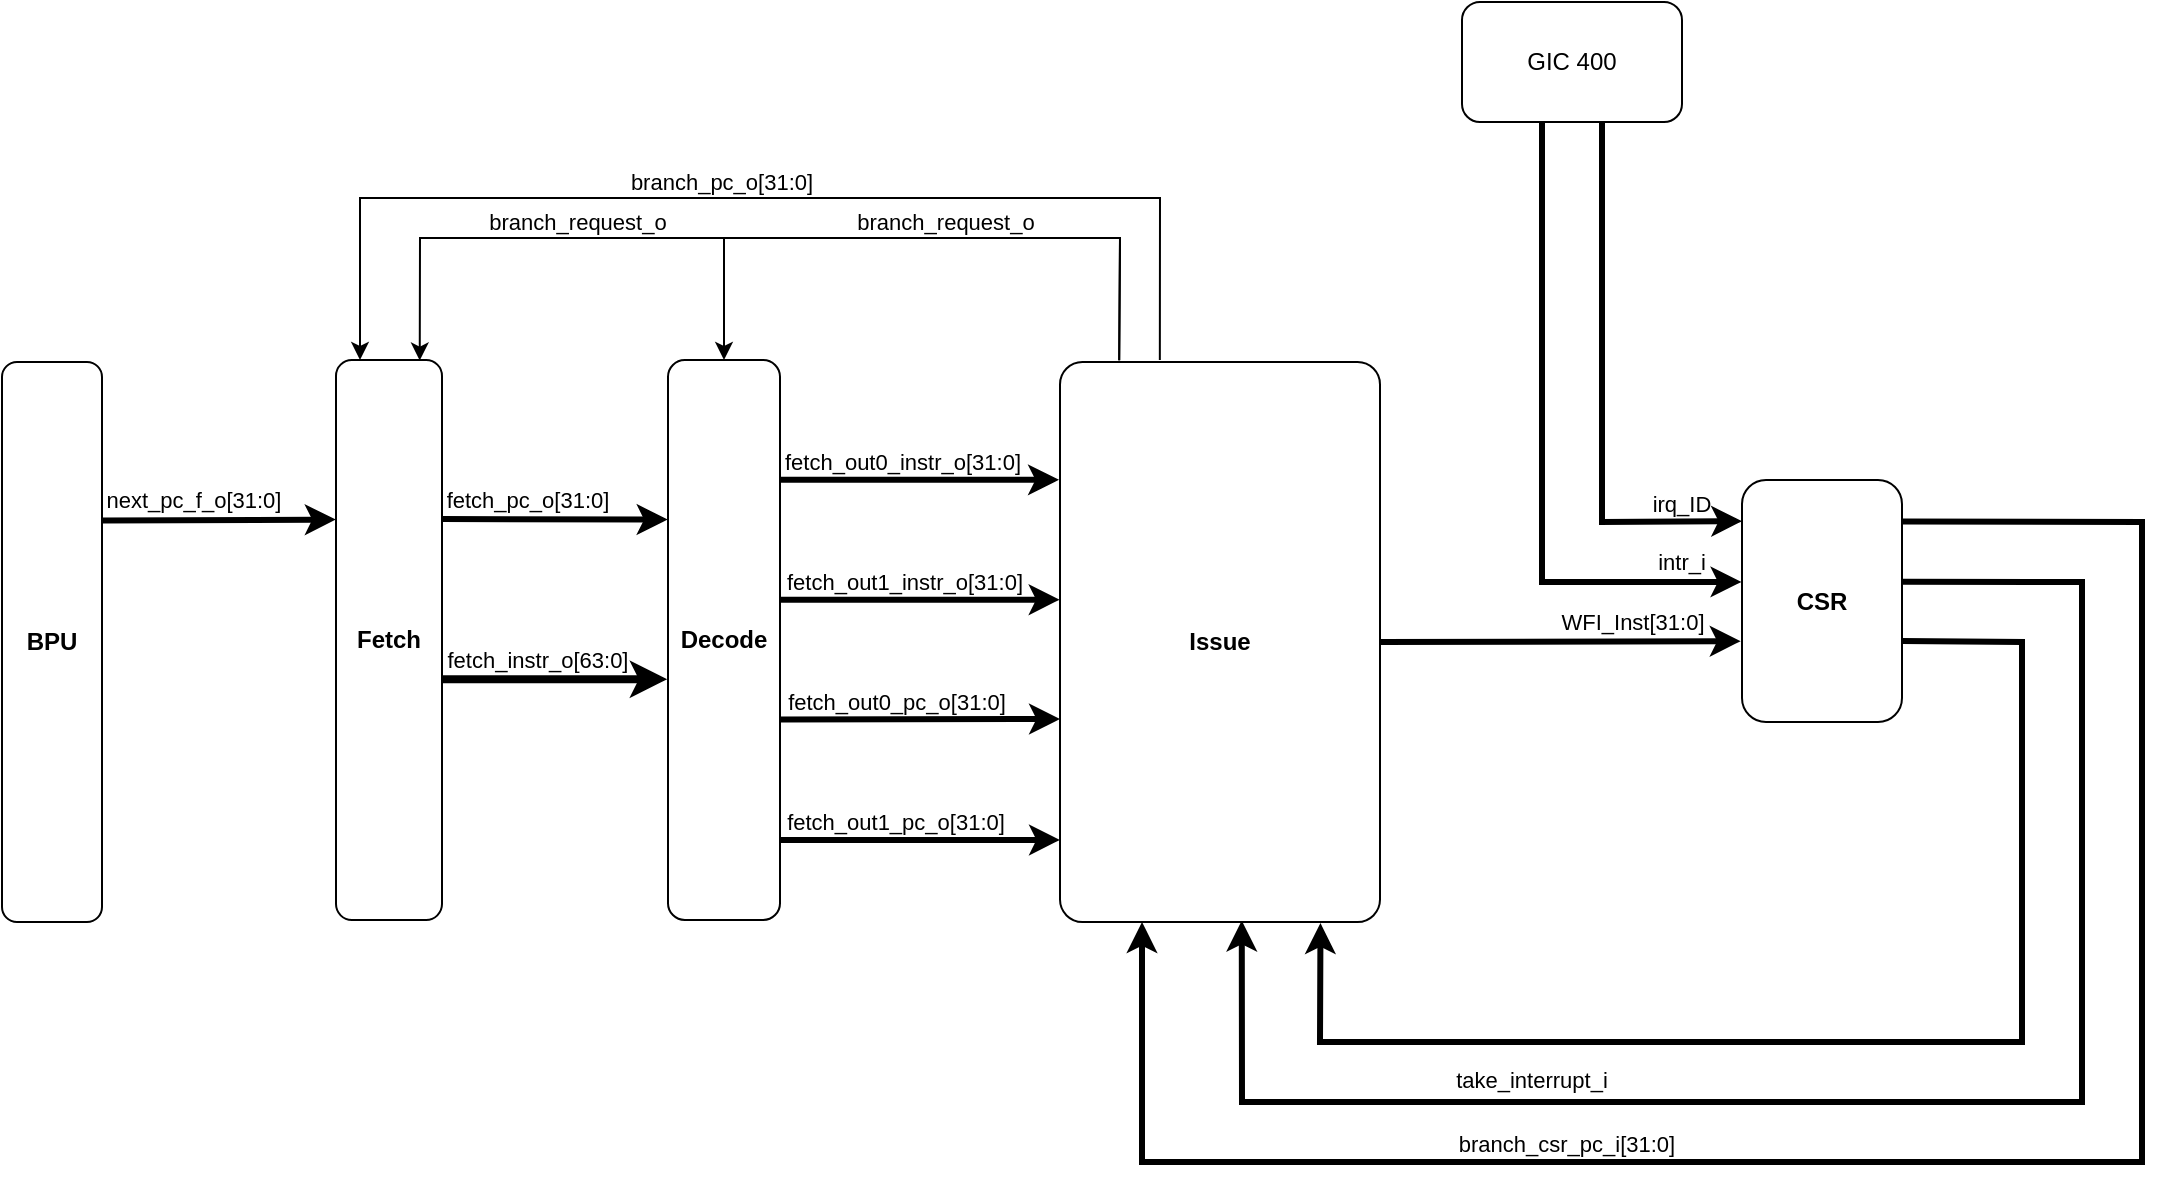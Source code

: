 <mxfile version="21.5.0" type="device">
  <diagram name="第 1 页" id="nYgWChBJ_kAycXz4Y21b">
    <mxGraphModel dx="1728" dy="1004" grid="1" gridSize="10" guides="1" tooltips="1" connect="1" arrows="1" fold="1" page="1" pageScale="1" pageWidth="1169" pageHeight="827" math="0" shadow="0">
      <root>
        <mxCell id="0" />
        <mxCell id="1" parent="0" />
        <mxCell id="L05l1fjD8tcKebmYh1gJ-54" value="&lt;b&gt;BPU&lt;/b&gt;" style="rounded=1;whiteSpace=wrap;html=1;" vertex="1" parent="1">
          <mxGeometry x="10" y="240" width="50" height="280" as="geometry" />
        </mxCell>
        <mxCell id="L05l1fjD8tcKebmYh1gJ-55" value="&lt;b&gt;Fetch&lt;/b&gt;" style="rounded=1;whiteSpace=wrap;html=1;" vertex="1" parent="1">
          <mxGeometry x="177" y="239" width="53" height="280" as="geometry" />
        </mxCell>
        <mxCell id="L05l1fjD8tcKebmYh1gJ-56" value="&lt;b&gt;Decode&lt;/b&gt;" style="rounded=1;whiteSpace=wrap;html=1;" vertex="1" parent="1">
          <mxGeometry x="343" y="239" width="56" height="280" as="geometry" />
        </mxCell>
        <mxCell id="L05l1fjD8tcKebmYh1gJ-63" value="" style="endArrow=classic;html=1;rounded=0;exitX=1.005;exitY=0.283;exitDx=0;exitDy=0;exitPerimeter=0;entryX=-0.002;entryY=0.285;entryDx=0;entryDy=0;entryPerimeter=0;strokeWidth=3;endFill=1;" edge="1" parent="1" source="L05l1fjD8tcKebmYh1gJ-54" target="L05l1fjD8tcKebmYh1gJ-55">
          <mxGeometry width="50" height="50" relative="1" as="geometry">
            <mxPoint x="99" y="299" as="sourcePoint" />
            <mxPoint x="149" y="249" as="targetPoint" />
          </mxGeometry>
        </mxCell>
        <mxCell id="L05l1fjD8tcKebmYh1gJ-64" value="&lt;font style=&quot;font-size: 11px;&quot;&gt;next_pc_f_o[31:0]&lt;/font&gt;" style="text;strokeColor=none;align=center;fillColor=none;html=1;verticalAlign=middle;whiteSpace=wrap;rounded=0;" vertex="1" parent="1">
          <mxGeometry x="56" y="299.31" width="100" height="20" as="geometry" />
        </mxCell>
        <mxCell id="L05l1fjD8tcKebmYh1gJ-65" value="" style="endArrow=classic;html=1;rounded=0;entryX=-0.003;entryY=0.285;entryDx=0;entryDy=0;entryPerimeter=0;strokeWidth=3;exitX=0.997;exitY=0.284;exitDx=0;exitDy=0;exitPerimeter=0;" edge="1" parent="1" source="L05l1fjD8tcKebmYh1gJ-55" target="L05l1fjD8tcKebmYh1gJ-56">
          <mxGeometry width="50" height="50" relative="1" as="geometry">
            <mxPoint x="259" y="319" as="sourcePoint" />
            <mxPoint x="419" y="318" as="targetPoint" />
          </mxGeometry>
        </mxCell>
        <mxCell id="L05l1fjD8tcKebmYh1gJ-66" value="&lt;font style=&quot;font-size: 11px;&quot;&gt;fetch_pc_o[31:0]&lt;/font&gt;" style="text;strokeColor=none;align=center;fillColor=none;html=1;verticalAlign=middle;whiteSpace=wrap;rounded=0;" vertex="1" parent="1">
          <mxGeometry x="223" y="299" width="100" height="20" as="geometry" />
        </mxCell>
        <mxCell id="L05l1fjD8tcKebmYh1gJ-67" value="" style="endArrow=classic;html=1;rounded=0;exitX=1;exitY=0.57;exitDx=0;exitDy=0;exitPerimeter=0;entryX=-0.007;entryY=0.57;entryDx=0;entryDy=0;entryPerimeter=0;strokeWidth=4;" edge="1" parent="1" source="L05l1fjD8tcKebmYh1gJ-55" target="L05l1fjD8tcKebmYh1gJ-56">
          <mxGeometry width="50" height="50" relative="1" as="geometry">
            <mxPoint x="299" y="398.13" as="sourcePoint" />
            <mxPoint x="419" y="398.13" as="targetPoint" />
          </mxGeometry>
        </mxCell>
        <mxCell id="L05l1fjD8tcKebmYh1gJ-68" value="&lt;font style=&quot;font-size: 11px;&quot;&gt;fetch_instr_o[63:0]&lt;/font&gt;" style="text;strokeColor=none;align=center;fillColor=none;html=1;verticalAlign=middle;whiteSpace=wrap;rounded=0;" vertex="1" parent="1">
          <mxGeometry x="228" y="378.5" width="100" height="20" as="geometry" />
        </mxCell>
        <mxCell id="L05l1fjD8tcKebmYh1gJ-69" value="" style="endArrow=classic;html=1;rounded=0;exitX=0.999;exitY=0.214;exitDx=0;exitDy=0;exitPerimeter=0;entryX=-0.003;entryY=0.214;entryDx=0;entryDy=0;entryPerimeter=0;strokeWidth=3;" edge="1" parent="1" source="L05l1fjD8tcKebmYh1gJ-56">
          <mxGeometry width="50" height="50" relative="1" as="geometry">
            <mxPoint x="448.62" y="298.2" as="sourcePoint" />
            <mxPoint x="538.52" y="298.92" as="targetPoint" />
          </mxGeometry>
        </mxCell>
        <mxCell id="L05l1fjD8tcKebmYh1gJ-70" value="&lt;font style=&quot;font-size: 11px;&quot;&gt;fetch_out0_instr_o[31:0]&lt;/font&gt;" style="text;strokeColor=none;align=center;fillColor=none;html=1;verticalAlign=middle;whiteSpace=wrap;rounded=0;" vertex="1" parent="1">
          <mxGeometry x="393" y="280" width="135" height="20" as="geometry" />
        </mxCell>
        <mxCell id="L05l1fjD8tcKebmYh1gJ-71" value="" style="endArrow=classic;html=1;rounded=0;exitX=1;exitY=0.428;exitDx=0;exitDy=0;exitPerimeter=0;entryX=-0.001;entryY=0.428;entryDx=0;entryDy=0;entryPerimeter=0;strokeWidth=3;" edge="1" parent="1" source="L05l1fjD8tcKebmYh1gJ-56">
          <mxGeometry width="50" height="50" relative="1" as="geometry">
            <mxPoint x="449" y="357.84" as="sourcePoint" />
            <mxPoint x="538.84" y="358.84" as="targetPoint" />
          </mxGeometry>
        </mxCell>
        <mxCell id="L05l1fjD8tcKebmYh1gJ-72" value="&lt;font style=&quot;font-size: 11px;&quot;&gt;fetch_out1_instr_o[31:0]&lt;/font&gt;" style="text;strokeColor=none;align=center;fillColor=none;html=1;verticalAlign=middle;whiteSpace=wrap;rounded=0;" vertex="1" parent="1">
          <mxGeometry x="391" y="340" width="141" height="20" as="geometry" />
        </mxCell>
        <mxCell id="L05l1fjD8tcKebmYh1gJ-73" value="" style="endArrow=classic;html=1;rounded=0;exitX=0.997;exitY=0.642;exitDx=0;exitDy=0;exitPerimeter=0;entryX=0;entryY=0.641;entryDx=0;entryDy=0;entryPerimeter=0;strokeWidth=3;" edge="1" parent="1" source="L05l1fjD8tcKebmYh1gJ-56">
          <mxGeometry width="50" height="50" relative="1" as="geometry">
            <mxPoint x="449.076" y="418.6" as="sourcePoint" />
            <mxPoint x="539" y="418.48" as="targetPoint" />
          </mxGeometry>
        </mxCell>
        <mxCell id="L05l1fjD8tcKebmYh1gJ-74" value="&lt;font style=&quot;font-size: 11px;&quot;&gt;fetch_out0_pc_o[31:0]&lt;/font&gt;" style="text;strokeColor=none;align=center;fillColor=none;html=1;verticalAlign=middle;whiteSpace=wrap;rounded=0;" vertex="1" parent="1">
          <mxGeometry x="388" y="400" width="139" height="20" as="geometry" />
        </mxCell>
        <mxCell id="L05l1fjD8tcKebmYh1gJ-75" value="" style="endArrow=classic;html=1;rounded=0;exitX=0.999;exitY=0.857;exitDx=0;exitDy=0;exitPerimeter=0;entryX=0;entryY=0.857;entryDx=0;entryDy=0;entryPerimeter=0;strokeWidth=3;" edge="1" parent="1" source="L05l1fjD8tcKebmYh1gJ-56">
          <mxGeometry width="50" height="50" relative="1" as="geometry">
            <mxPoint x="448.924" y="478.52" as="sourcePoint" />
            <mxPoint x="539" y="478.96" as="targetPoint" />
          </mxGeometry>
        </mxCell>
        <mxCell id="L05l1fjD8tcKebmYh1gJ-76" value="&lt;font style=&quot;font-size: 11px;&quot;&gt;fetch_out1_pc_o[31:0]&lt;/font&gt;" style="text;strokeColor=none;align=center;fillColor=none;html=1;verticalAlign=middle;whiteSpace=wrap;rounded=0;" vertex="1" parent="1">
          <mxGeometry x="392" y="460" width="130" height="20" as="geometry" />
        </mxCell>
        <mxCell id="L05l1fjD8tcKebmYh1gJ-77" value="&lt;b&gt;Bypass&lt;br&gt;Network&lt;br&gt;&lt;/b&gt;" style="rounded=1;whiteSpace=wrap;html=1;" vertex="1" parent="1">
          <mxGeometry x="549" y="250.31" width="140" height="45.38" as="geometry" />
        </mxCell>
        <mxCell id="L05l1fjD8tcKebmYh1gJ-100" value="" style="endArrow=classic;html=1;rounded=0;entryX=0.5;entryY=0;entryDx=0;entryDy=0;exitX=0.185;exitY=0;exitDx=0;exitDy=0;exitPerimeter=0;" edge="1" parent="1" target="L05l1fjD8tcKebmYh1gJ-56">
          <mxGeometry width="50" height="50" relative="1" as="geometry">
            <mxPoint x="568.6" y="239" as="sourcePoint" />
            <mxPoint x="628" y="189" as="targetPoint" />
            <Array as="points">
              <mxPoint x="569" y="178" />
              <mxPoint x="371" y="178" />
            </Array>
          </mxGeometry>
        </mxCell>
        <mxCell id="L05l1fjD8tcKebmYh1gJ-101" value="" style="endArrow=classic;html=1;rounded=0;entryX=0.79;entryY=0.001;entryDx=0;entryDy=0;exitX=0.185;exitY=0.001;exitDx=0;exitDy=0;exitPerimeter=0;entryPerimeter=0;" edge="1" parent="1" target="L05l1fjD8tcKebmYh1gJ-55">
          <mxGeometry width="50" height="50" relative="1" as="geometry">
            <mxPoint x="568.6" y="239.28" as="sourcePoint" />
            <mxPoint x="370.85" y="239" as="targetPoint" />
            <Array as="points">
              <mxPoint x="569" y="178" />
              <mxPoint x="219" y="178" />
            </Array>
          </mxGeometry>
        </mxCell>
        <mxCell id="L05l1fjD8tcKebmYh1gJ-102" value="&lt;font style=&quot;font-size: 11px;&quot;&gt;branch_request_o&lt;/font&gt;" style="text;strokeColor=none;align=center;fillColor=none;html=1;verticalAlign=middle;whiteSpace=wrap;rounded=0;" vertex="1" parent="1">
          <mxGeometry x="437" y="160" width="90" height="20" as="geometry" />
        </mxCell>
        <mxCell id="L05l1fjD8tcKebmYh1gJ-103" value="&lt;font style=&quot;font-size: 11px;&quot;&gt;branch_request_o&lt;/font&gt;" style="text;strokeColor=none;align=center;fillColor=none;html=1;verticalAlign=middle;whiteSpace=wrap;rounded=0;" vertex="1" parent="1">
          <mxGeometry x="253" y="160" width="90" height="20" as="geometry" />
        </mxCell>
        <mxCell id="L05l1fjD8tcKebmYh1gJ-104" value="" style="endArrow=classic;html=1;rounded=0;exitX=0.312;exitY=0;exitDx=0;exitDy=0;exitPerimeter=0;" edge="1" parent="1">
          <mxGeometry width="50" height="50" relative="1" as="geometry">
            <mxPoint x="588.92" y="239" as="sourcePoint" />
            <mxPoint x="189" y="239" as="targetPoint" />
            <Array as="points">
              <mxPoint x="589" y="158" />
              <mxPoint x="189" y="158" />
            </Array>
          </mxGeometry>
        </mxCell>
        <mxCell id="L05l1fjD8tcKebmYh1gJ-105" value="&lt;font style=&quot;font-size: 11px;&quot;&gt;branch_pc_o[31:0]&lt;/font&gt;" style="text;strokeColor=none;align=center;fillColor=none;html=1;verticalAlign=middle;whiteSpace=wrap;rounded=0;" vertex="1" parent="1">
          <mxGeometry x="325" y="140" width="90" height="20" as="geometry" />
        </mxCell>
        <mxCell id="L05l1fjD8tcKebmYh1gJ-107" value="" style="endArrow=classic;html=1;rounded=0;strokeWidth=3;entryX=0.001;entryY=0.17;entryDx=0;entryDy=0;entryPerimeter=0;exitX=0.75;exitY=1;exitDx=0;exitDy=0;" edge="1" parent="1" target="L05l1fjD8tcKebmYh1gJ-123">
          <mxGeometry width="50" height="50" relative="1" as="geometry">
            <mxPoint x="810" y="120" as="sourcePoint" />
            <mxPoint x="880.32" y="339.88" as="targetPoint" />
            <Array as="points">
              <mxPoint x="810" y="320" />
            </Array>
          </mxGeometry>
        </mxCell>
        <mxCell id="L05l1fjD8tcKebmYh1gJ-108" value="&lt;font style=&quot;font-size: 11px;&quot;&gt;irq_ID&lt;/font&gt;" style="text;strokeColor=none;align=center;fillColor=none;html=1;verticalAlign=middle;whiteSpace=wrap;rounded=0;" vertex="1" parent="1">
          <mxGeometry x="825" y="301.31" width="50" height="20" as="geometry" />
        </mxCell>
        <mxCell id="L05l1fjD8tcKebmYh1gJ-110" value="" style="endArrow=classic;html=1;rounded=0;strokeWidth=3;entryX=-0.003;entryY=0.421;entryDx=0;entryDy=0;exitX=0.75;exitY=1;exitDx=0;exitDy=0;entryPerimeter=0;" edge="1" parent="1" target="L05l1fjD8tcKebmYh1gJ-123">
          <mxGeometry width="50" height="50" relative="1" as="geometry">
            <mxPoint x="780" y="120" as="sourcePoint" />
            <mxPoint x="880" y="379" as="targetPoint" />
            <Array as="points">
              <mxPoint x="780" y="350" />
            </Array>
          </mxGeometry>
        </mxCell>
        <mxCell id="L05l1fjD8tcKebmYh1gJ-111" value="&lt;font style=&quot;font-size: 11px;&quot;&gt;intr_i&lt;/font&gt;" style="text;strokeColor=none;align=center;fillColor=none;html=1;verticalAlign=middle;whiteSpace=wrap;rounded=0;" vertex="1" parent="1">
          <mxGeometry x="825" y="330" width="50" height="20" as="geometry" />
        </mxCell>
        <mxCell id="L05l1fjD8tcKebmYh1gJ-115" value="GIC 400" style="rounded=1;whiteSpace=wrap;html=1;" vertex="1" parent="1">
          <mxGeometry x="740" y="60" width="110" height="60" as="geometry" />
        </mxCell>
        <mxCell id="L05l1fjD8tcKebmYh1gJ-117" value="" style="endArrow=classic;html=1;rounded=0;exitX=1.006;exitY=0.42;exitDx=0;exitDy=0;exitPerimeter=0;strokeWidth=3;entryX=0.568;entryY=1.001;entryDx=0;entryDy=0;entryPerimeter=0;" edge="1" parent="1" source="L05l1fjD8tcKebmYh1gJ-123">
          <mxGeometry width="50" height="50" relative="1" as="geometry">
            <mxPoint x="960" y="378.5" as="sourcePoint" />
            <mxPoint x="629.88" y="519.28" as="targetPoint" />
            <Array as="points">
              <mxPoint x="1050" y="350" />
              <mxPoint x="1050" y="610" />
              <mxPoint x="630" y="610" />
            </Array>
          </mxGeometry>
        </mxCell>
        <mxCell id="L05l1fjD8tcKebmYh1gJ-118" value="&lt;font style=&quot;font-size: 11px;&quot;&gt;take_interrupt_i&lt;/font&gt;" style="text;strokeColor=none;align=center;fillColor=none;html=1;verticalAlign=middle;whiteSpace=wrap;rounded=0;" vertex="1" parent="1">
          <mxGeometry x="735" y="589" width="80" height="20" as="geometry" />
        </mxCell>
        <mxCell id="L05l1fjD8tcKebmYh1gJ-120" value="" style="endArrow=classic;html=1;rounded=0;exitX=1.001;exitY=0.171;exitDx=0;exitDy=0;exitPerimeter=0;strokeWidth=3;" edge="1" parent="1" source="L05l1fjD8tcKebmYh1gJ-123">
          <mxGeometry width="50" height="50" relative="1" as="geometry">
            <mxPoint x="960" y="340" as="sourcePoint" />
            <mxPoint x="580" y="520" as="targetPoint" />
            <Array as="points">
              <mxPoint x="1080" y="320" />
              <mxPoint x="1080" y="640" />
              <mxPoint x="580" y="640" />
            </Array>
          </mxGeometry>
        </mxCell>
        <mxCell id="L05l1fjD8tcKebmYh1gJ-121" value="&lt;b&gt;Issue&lt;/b&gt;" style="rounded=1;whiteSpace=wrap;html=1;arcSize=7;" vertex="1" parent="1">
          <mxGeometry x="539" y="240" width="160" height="280" as="geometry" />
        </mxCell>
        <mxCell id="L05l1fjD8tcKebmYh1gJ-122" value="&lt;font style=&quot;font-size: 11px;&quot;&gt;branch_csr_pc_i[31:0]&lt;/font&gt;" style="text;strokeColor=none;align=center;fillColor=none;html=1;verticalAlign=middle;whiteSpace=wrap;rounded=0;" vertex="1" parent="1">
          <mxGeometry x="735" y="626" width="115" height="10" as="geometry" />
        </mxCell>
        <mxCell id="L05l1fjD8tcKebmYh1gJ-123" value="&lt;b&gt;CSR&lt;/b&gt;" style="rounded=1;whiteSpace=wrap;html=1;" vertex="1" parent="1">
          <mxGeometry x="880" y="299" width="80" height="121" as="geometry" />
        </mxCell>
        <mxCell id="L05l1fjD8tcKebmYh1gJ-125" value="" style="endArrow=classic;html=1;rounded=0;exitX=1;exitY=0.428;exitDx=0;exitDy=0;exitPerimeter=0;entryX=-0.008;entryY=0.666;entryDx=0;entryDy=0;entryPerimeter=0;strokeWidth=3;" edge="1" parent="1" target="L05l1fjD8tcKebmYh1gJ-123">
          <mxGeometry width="50" height="50" relative="1" as="geometry">
            <mxPoint x="699" y="380.04" as="sourcePoint" />
            <mxPoint x="838.84" y="379.88" as="targetPoint" />
          </mxGeometry>
        </mxCell>
        <mxCell id="L05l1fjD8tcKebmYh1gJ-126" value="&lt;font style=&quot;font-size: 11px;&quot;&gt;WFI_Inst[31:0]&lt;/font&gt;" style="text;strokeColor=none;align=center;fillColor=none;html=1;verticalAlign=middle;whiteSpace=wrap;rounded=0;" vertex="1" parent="1">
          <mxGeometry x="790" y="359.5" width="71" height="20" as="geometry" />
        </mxCell>
        <mxCell id="L05l1fjD8tcKebmYh1gJ-127" value="" style="endArrow=classic;html=1;rounded=0;exitX=1.006;exitY=0.42;exitDx=0;exitDy=0;exitPerimeter=0;strokeWidth=3;entryX=0.814;entryY=1.002;entryDx=0;entryDy=0;entryPerimeter=0;" edge="1" parent="1" target="L05l1fjD8tcKebmYh1gJ-121">
          <mxGeometry width="50" height="50" relative="1" as="geometry">
            <mxPoint x="960.12" y="379.5" as="sourcePoint" />
            <mxPoint x="630.0" y="548.78" as="targetPoint" />
            <Array as="points">
              <mxPoint x="1020" y="380" />
              <mxPoint x="1020" y="580" />
              <mxPoint x="669" y="580" />
            </Array>
          </mxGeometry>
        </mxCell>
      </root>
    </mxGraphModel>
  </diagram>
</mxfile>
